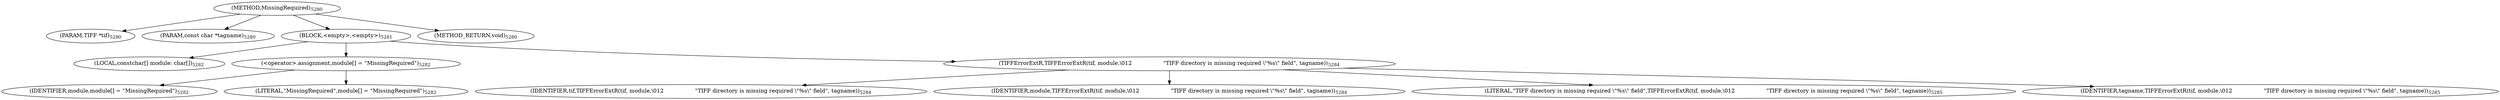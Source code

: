 digraph "MissingRequired" {  
"91632" [label = <(METHOD,MissingRequired)<SUB>5280</SUB>> ]
"91633" [label = <(PARAM,TIFF *tif)<SUB>5280</SUB>> ]
"91634" [label = <(PARAM,const char *tagname)<SUB>5280</SUB>> ]
"91635" [label = <(BLOCK,&lt;empty&gt;,&lt;empty&gt;)<SUB>5281</SUB>> ]
"91636" [label = <(LOCAL,constchar[] module: char[])<SUB>5282</SUB>> ]
"91637" [label = <(&lt;operator&gt;.assignment,module[] = &quot;MissingRequired&quot;)<SUB>5282</SUB>> ]
"91638" [label = <(IDENTIFIER,module,module[] = &quot;MissingRequired&quot;)<SUB>5282</SUB>> ]
"91639" [label = <(LITERAL,&quot;MissingRequired&quot;,module[] = &quot;MissingRequired&quot;)<SUB>5282</SUB>> ]
"91640" [label = <(TIFFErrorExtR,TIFFErrorExtR(tif, module,\012                  &quot;TIFF directory is missing required \&quot;%s\&quot; field&quot;, tagname))<SUB>5284</SUB>> ]
"91641" [label = <(IDENTIFIER,tif,TIFFErrorExtR(tif, module,\012                  &quot;TIFF directory is missing required \&quot;%s\&quot; field&quot;, tagname))<SUB>5284</SUB>> ]
"91642" [label = <(IDENTIFIER,module,TIFFErrorExtR(tif, module,\012                  &quot;TIFF directory is missing required \&quot;%s\&quot; field&quot;, tagname))<SUB>5284</SUB>> ]
"91643" [label = <(LITERAL,&quot;TIFF directory is missing required \&quot;%s\&quot; field&quot;,TIFFErrorExtR(tif, module,\012                  &quot;TIFF directory is missing required \&quot;%s\&quot; field&quot;, tagname))<SUB>5285</SUB>> ]
"91644" [label = <(IDENTIFIER,tagname,TIFFErrorExtR(tif, module,\012                  &quot;TIFF directory is missing required \&quot;%s\&quot; field&quot;, tagname))<SUB>5285</SUB>> ]
"91645" [label = <(METHOD_RETURN,void)<SUB>5280</SUB>> ]
  "91632" -> "91633" 
  "91632" -> "91634" 
  "91632" -> "91635" 
  "91632" -> "91645" 
  "91635" -> "91636" 
  "91635" -> "91637" 
  "91635" -> "91640" 
  "91637" -> "91638" 
  "91637" -> "91639" 
  "91640" -> "91641" 
  "91640" -> "91642" 
  "91640" -> "91643" 
  "91640" -> "91644" 
}
